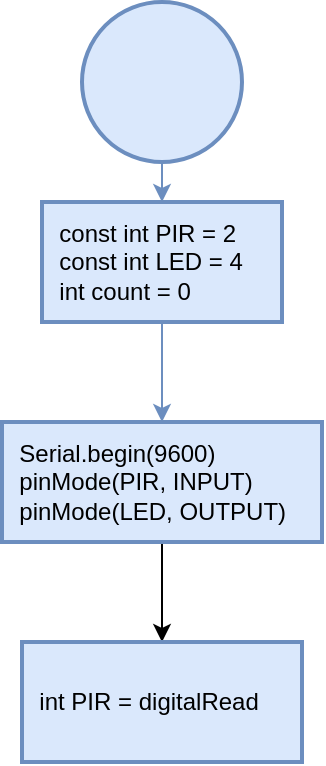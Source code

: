 <mxfile version="24.2.1" type="github">
  <diagram id="C5RBs43oDa-KdzZeNtuy" name="Page-1">
    <mxGraphModel dx="994" dy="600" grid="1" gridSize="10" guides="1" tooltips="1" connect="1" arrows="1" fold="1" page="1" pageScale="1" pageWidth="827" pageHeight="1169" math="0" shadow="0">
      <root>
        <mxCell id="WIyWlLk6GJQsqaUBKTNV-0" />
        <mxCell id="WIyWlLk6GJQsqaUBKTNV-1" parent="WIyWlLk6GJQsqaUBKTNV-0" />
        <mxCell id="13S4cDhmgtut_8zL9ob8-2" value="" style="edgeStyle=orthogonalEdgeStyle;rounded=0;orthogonalLoop=1;jettySize=auto;html=1;fillColor=#dae8fc;strokeColor=#6c8ebf;" edge="1" parent="WIyWlLk6GJQsqaUBKTNV-1" source="13S4cDhmgtut_8zL9ob8-0" target="13S4cDhmgtut_8zL9ob8-1">
          <mxGeometry relative="1" as="geometry" />
        </mxCell>
        <mxCell id="13S4cDhmgtut_8zL9ob8-0" value="" style="strokeWidth=2;html=1;shape=mxgraph.flowchart.start_2;whiteSpace=wrap;fillColor=#dae8fc;strokeColor=#6c8ebf;" vertex="1" parent="WIyWlLk6GJQsqaUBKTNV-1">
          <mxGeometry x="360" y="40" width="80" height="80" as="geometry" />
        </mxCell>
        <mxCell id="13S4cDhmgtut_8zL9ob8-4" value="" style="edgeStyle=orthogonalEdgeStyle;rounded=0;orthogonalLoop=1;jettySize=auto;html=1;fillColor=#dae8fc;strokeColor=#6c8ebf;" edge="1" parent="WIyWlLk6GJQsqaUBKTNV-1" source="13S4cDhmgtut_8zL9ob8-1" target="13S4cDhmgtut_8zL9ob8-3">
          <mxGeometry relative="1" as="geometry" />
        </mxCell>
        <mxCell id="13S4cDhmgtut_8zL9ob8-1" value="&amp;nbsp; const int PIR = 2&lt;div&gt;&amp;nbsp; const int LED = 4&lt;/div&gt;&lt;div&gt;&amp;nbsp; int count = 0&lt;/div&gt;" style="whiteSpace=wrap;html=1;strokeWidth=2;align=left;fillColor=#dae8fc;strokeColor=#6c8ebf;" vertex="1" parent="WIyWlLk6GJQsqaUBKTNV-1">
          <mxGeometry x="340" y="140" width="120" height="60" as="geometry" />
        </mxCell>
        <mxCell id="13S4cDhmgtut_8zL9ob8-8" value="" style="edgeStyle=orthogonalEdgeStyle;rounded=0;orthogonalLoop=1;jettySize=auto;html=1;" edge="1" parent="WIyWlLk6GJQsqaUBKTNV-1" source="13S4cDhmgtut_8zL9ob8-3" target="13S4cDhmgtut_8zL9ob8-7">
          <mxGeometry relative="1" as="geometry" />
        </mxCell>
        <mxCell id="13S4cDhmgtut_8zL9ob8-3" value="&lt;div&gt;&amp;nbsp; Serial.begin(9600)&lt;/div&gt;&lt;div&gt;&amp;nbsp; pinMode(PIR, INPUT)&lt;br&gt;&lt;/div&gt;&lt;div&gt;&amp;nbsp; pinMode(LED, OUTPUT)&lt;/div&gt;" style="whiteSpace=wrap;html=1;align=left;fillColor=#dae8fc;strokeColor=#6c8ebf;strokeWidth=2;" vertex="1" parent="WIyWlLk6GJQsqaUBKTNV-1">
          <mxGeometry x="320" y="250" width="160" height="60" as="geometry" />
        </mxCell>
        <mxCell id="13S4cDhmgtut_8zL9ob8-7" value="&amp;nbsp; int PIR = digitalRead" style="whiteSpace=wrap;html=1;align=left;fillColor=#dae8fc;strokeColor=#6c8ebf;strokeWidth=2;" vertex="1" parent="WIyWlLk6GJQsqaUBKTNV-1">
          <mxGeometry x="330" y="360" width="140" height="60" as="geometry" />
        </mxCell>
      </root>
    </mxGraphModel>
  </diagram>
</mxfile>
